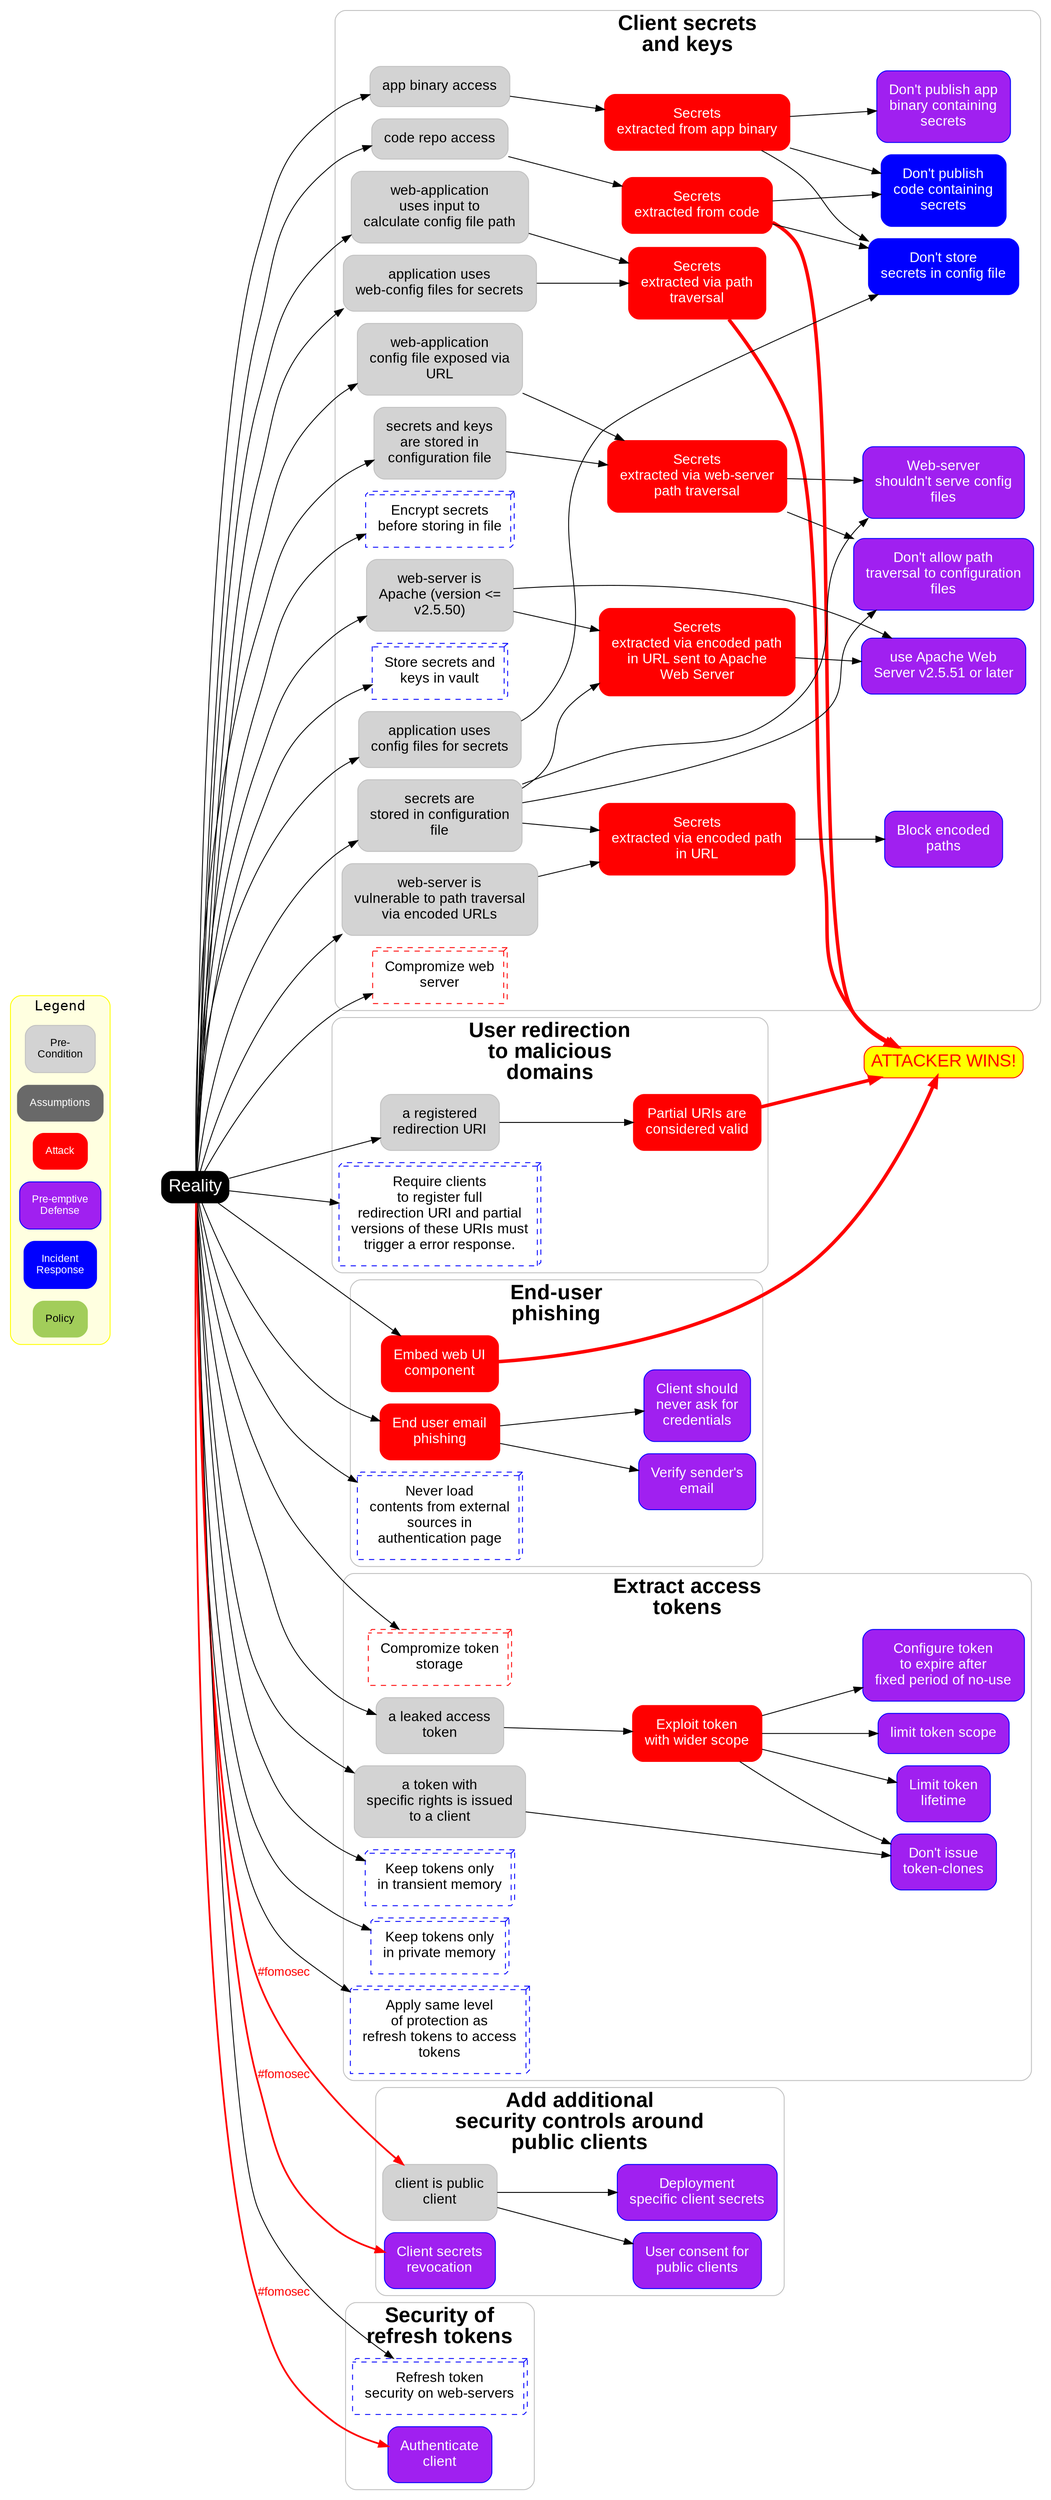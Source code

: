 digraph "top" {
  // Base Styling
  compound=true
  graph[style="filled, rounded" rankdir="LR" splines="true" overlap="false" nodesep="0.2" ranksep="0.9"];

  // Start and end nodes
  reality[ label="Reality"  fontname="Arial"  fontsize="20"  fontcolor="white"  fillcolor="black"  color="black"  shape="box"  style="filled, rounded" ]
  attacker_wins[ label="ATTACKER WINS!"  fontname="Arial"  fontsize="20"  fontcolor="red"  fillcolor="yellow"  color="red"  shape="box"  style="filled, rounded" ]
  subgraph cluster_Client_secrets_and_keys {
    label=<<B>Client secrets<br></br>and keys</B>>
    graph[style="filled, rounded" rankdir="LR" splines="true" overlap="false" nodesep="0.2" ranksep="0.9" fontname="Arial"  fontsize="24"  fontcolor="black"  fillcolor="transparent"  color="gray" ];
    webapplication_uses_input_to_calculate_config_file_path[label="web-application\nuses input to\ncalculate config file path"  shape="box"  style="filled, rounded"  margin="0.2"  fontname="Arial"  fontsize="16"  fontcolor="black"  fillcolor="lightgray"  color="gray"]
    application_uses_webconfig_files_for_secrets[label="application uses\nweb-config files for secrets"  shape="box"  style="filled, rounded"  margin="0.2"  fontname="Arial"  fontsize="16"  fontcolor="black"  fillcolor="lightgray"  color="gray"]
    code_repo_access[label="code repo access"  shape="box"  style="filled, rounded"  margin="0.2"  fontname="Arial"  fontsize="16"  fontcolor="black"  fillcolor="lightgray"  color="gray"]
    Dont_publish_app_binary_containing_secrets[label="Don't publish app\nbinary containing\nsecrets"  shape="box"  style="filled, rounded"  margin="0.2"  fontname="Arial"  fontsize="16"  fontcolor="white"  fillcolor="purple"  color="blue"]
    Dont_publish_code_containing_secrets[label="Don't publish\ncode containing\nsecrets"  shape="box"  style="filled, rounded"  margin="0.2"  fontname="Arial"  fontsize="16"  fontcolor="white"  fillcolor="blue"  color="blue"]
    Secrets_extracted_via_path_traversal[label="Secrets\nextracted via path\ntraversal"  shape="box"  style="filled, rounded"  margin="0.2"  fontname="Arial"  fontsize="16"  fontcolor="white"  fillcolor="red"  color="red"]
    webapplication_config_file_exposed_via_URL[label="web-application\nconfig file exposed via\nURL"  shape="box"  style="filled, rounded"  margin="0.2"  fontname="Arial"  fontsize="16"  fontcolor="black"  fillcolor="lightgray"  color="gray"]
    Secrets_extracted_from_app_binary[label="Secrets\nextracted from app binary"  shape="box"  style="filled, rounded"  margin="0.2"  fontname="Arial"  fontsize="16"  fontcolor="white"  fillcolor="red"  color="red"]
    use_Apache_Web_Server_v2551_or_later[label="use Apache Web\nServer v2.5.51 or later"  shape="box"  style="filled, rounded"  margin="0.2"  fontname="Arial"  fontsize="16"  fontcolor="white"  fillcolor="purple"  color="blue"]
    Dont_store_secrets_in_config_file[label="Don't store\nsecrets in config file"  shape="box"  style="filled, rounded"  margin="0.2"  fontname="Arial"  fontsize="16"  fontcolor="white"  fillcolor="blue"  color="blue"]
    Secrets_extracted_via_webserver_path_traversal[label="Secrets\nextracted via web-server\npath traversal"  shape="box"  style="filled, rounded"  margin="0.2"  fontname="Arial"  fontsize="16"  fontcolor="white"  fillcolor="red"  color="red"]
    Secrets_extracted_from_code[label="Secrets\nextracted from code"  shape="box"  style="filled, rounded"  margin="0.2"  fontname="Arial"  fontsize="16"  fontcolor="white"  fillcolor="red"  color="red"]
    secrets_and_keys_are_stored_in_configuration_file[label="secrets and keys\nare stored in\nconfiguration file"  shape="box"  style="filled, rounded"  margin="0.2"  fontname="Arial"  fontsize="16"  fontcolor="black"  fillcolor="lightgray"  color="gray"]
    app_binary_access[label="app binary access"  shape="box"  style="filled, rounded"  margin="0.2"  fontname="Arial"  fontsize="16"  fontcolor="black"  fillcolor="lightgray"  color="gray"]
    Block_encoded_paths[label="Block encoded\npaths"  shape="box"  style="filled, rounded"  margin="0.2"  fontname="Arial"  fontsize="16"  fontcolor="white"  fillcolor="purple"  color="blue"]
    Encrypt_secrets_before_storing_in_file[label="Encrypt secrets\nbefore storing in file"  shape="box3d"  style="filled, dashed"  margin="0.2"  fontname="Arial"  fontsize="16"  fontcolor="black"  fillcolor="transparent"  color="blue"]
    Dont_allow_path_traversal_to_configuration_files[label="Don't allow path\ntraversal to configuration\nfiles"  shape="box"  style="filled, rounded"  margin="0.2"  fontname="Arial"  fontsize="16"  fontcolor="white"  fillcolor="purple"  color="blue"]
    Webserver_shouldnt_serve_config_files[label="Web-server\nshouldn't serve config\nfiles"  shape="box"  style="filled, rounded"  margin="0.2"  fontname="Arial"  fontsize="16"  fontcolor="white"  fillcolor="purple"  color="blue"]
    webserver_is_Apache_version_lteq_v2550[label="web-server is\nApache (version <=\nv2.5.50)"  shape="box"  style="filled, rounded"  margin="0.2"  fontname="Arial"  fontsize="16"  fontcolor="black"  fillcolor="lightgray"  color="gray"]
    Store_secrets_and_keys_in_vault[label="Store secrets and\nkeys in vault"  shape="box3d"  style="filled, dashed"  margin="0.2"  fontname="Arial"  fontsize="16"  fontcolor="black"  fillcolor="transparent"  color="blue"]
    application_uses_config_files_for_secrets[label="application uses\nconfig files for secrets"  shape="box"  style="filled, rounded"  margin="0.2"  fontname="Arial"  fontsize="16"  fontcolor="black"  fillcolor="lightgray"  color="gray"]
    webserver_is_vulnerable_to_path_traversal_via_encoded_URLs[label="web-server is\nvulnerable to path traversal\nvia encoded URLs"  shape="box"  style="filled, rounded"  margin="0.2"  fontname="Arial"  fontsize="16"  fontcolor="black"  fillcolor="lightgray"  color="gray"]
    secrets_are_stored_in_configuration_file[label="secrets are\nstored in configuration\nfile"  shape="box"  style="filled, rounded"  margin="0.2"  fontname="Arial"  fontsize="16"  fontcolor="black"  fillcolor="lightgray"  color="gray"]
    Secrets_extracted_via_encoded_path_in_URL[label="Secrets\nextracted via encoded path\nin URL"  shape="box"  style="filled, rounded"  margin="0.2"  fontname="Arial"  fontsize="16"  fontcolor="white"  fillcolor="red"  color="red"]
    Compromize_web_server[label="Compromize web\nserver"  shape="box3d"  style="filled, dashed"  margin="0.2"  fontname="Arial"  fontsize="16"  fontcolor="black"  fillcolor="transparent"  color="red"]
    Secrets_extracted_via_encoded_path_in_URL_sent_to_Apache_Web_Server[label="Secrets\nextracted via encoded path\nin URL sent to Apache\nWeb Server"  shape="box"  style="filled, rounded"  margin="0.2"  fontname="Arial"  fontsize="16"  fontcolor="white"  fillcolor="red"  color="red"]
    {rank="same"; code_repo_access; app_binary_access; webapplication_uses_input_to_calculate_config_file_path; application_uses_webconfig_files_for_secrets; webapplication_config_file_exposed_via_URL; secrets_and_keys_are_stored_in_configuration_file; webserver_is_vulnerable_to_path_traversal_via_encoded_URLs; secrets_are_stored_in_configuration_file; webserver_is_Apache_version_lteq_v2550; secrets_are_stored_in_configuration_file; webserver_is_Apache_version_lteq_v2550; application_uses_config_files_for_secrets; secrets_are_stored_in_configuration_file; secrets_are_stored_in_configuration_file; }
  }
  Secrets_extracted_via_webserver_path_traversal -> Dont_allow_path_traversal_to_configuration_files
  Secrets_extracted_via_webserver_path_traversal -> Webserver_shouldnt_serve_config_files
  code_repo_access -> Secrets_extracted_from_code
  reality -> Compromize_web_server
  reality -> code_repo_access
  reality -> app_binary_access
  reality -> webapplication_uses_input_to_calculate_config_file_path
  reality -> application_uses_webconfig_files_for_secrets
  reality -> webapplication_config_file_exposed_via_URL
  reality -> secrets_and_keys_are_stored_in_configuration_file
  reality -> secrets_are_stored_in_configuration_file
  reality -> webserver_is_vulnerable_to_path_traversal_via_encoded_URLs
  reality -> webserver_is_Apache_version_lteq_v2550
  reality -> Encrypt_secrets_before_storing_in_file
  reality -> application_uses_config_files_for_secrets
  reality -> Store_secrets_and_keys_in_vault
  webserver_is_Apache_version_lteq_v2550 -> Secrets_extracted_via_encoded_path_in_URL_sent_to_Apache_Web_Server
  webserver_is_Apache_version_lteq_v2550 -> use_Apache_Web_Server_v2551_or_later
  webserver_is_vulnerable_to_path_traversal_via_encoded_URLs -> Secrets_extracted_via_encoded_path_in_URL
  Secrets_extracted_via_encoded_path_in_URL_sent_to_Apache_Web_Server -> use_Apache_Web_Server_v2551_or_later
  app_binary_access -> Secrets_extracted_from_app_binary
  webapplication_config_file_exposed_via_URL -> Secrets_extracted_via_webserver_path_traversal
  secrets_are_stored_in_configuration_file -> Secrets_extracted_via_encoded_path_in_URL
  secrets_are_stored_in_configuration_file -> Secrets_extracted_via_encoded_path_in_URL_sent_to_Apache_Web_Server
  secrets_are_stored_in_configuration_file -> Dont_allow_path_traversal_to_configuration_files
  secrets_are_stored_in_configuration_file -> Webserver_shouldnt_serve_config_files
  Secrets_extracted_from_app_binary -> Dont_publish_app_binary_containing_secrets
  Secrets_extracted_from_app_binary -> Dont_publish_code_containing_secrets
  Secrets_extracted_from_app_binary -> Dont_store_secrets_in_config_file
  Secrets_extracted_via_encoded_path_in_URL -> Block_encoded_paths
  secrets_and_keys_are_stored_in_configuration_file -> Secrets_extracted_via_webserver_path_traversal
  application_uses_webconfig_files_for_secrets -> Secrets_extracted_via_path_traversal
  webapplication_uses_input_to_calculate_config_file_path -> Secrets_extracted_via_path_traversal
  Secrets_extracted_from_code -> Dont_publish_code_containing_secrets
  Secrets_extracted_from_code -> Dont_store_secrets_in_config_file
  application_uses_config_files_for_secrets -> Dont_store_secrets_in_config_file
  subgraph cluster_Attack_vault_that_stores_decryption_keys {
    label=<<B>Attack vault that<br></br>stores decryption keys</B>>
    graph[style="filled, rounded" rankdir="LR" splines="true" overlap="false" nodesep="0.2" ranksep="0.9" fontname="Arial"  fontsize="24"  fontcolor="black"  fillcolor="transparent"  color="gray" ];
    {rank="same"; }
  }
  subgraph cluster_Extract_access_tokens {
    label=<<B>Extract access<br></br>tokens</B>>
    graph[style="filled, rounded" rankdir="LR" splines="true" overlap="false" nodesep="0.2" ranksep="0.9" fontname="Arial"  fontsize="24"  fontcolor="black"  fillcolor="transparent"  color="gray" ];
    Dont_issue_tokenclones[label="Don't issue\ntoken-clones"  shape="box"  style="filled, rounded"  margin="0.2"  fontname="Arial"  fontsize="16"  fontcolor="white"  fillcolor="purple"  color="blue"]
    Exploit_token_with_wider_scope[label="Exploit token\nwith wider scope"  shape="box"  style="filled, rounded"  margin="0.2"  fontname="Arial"  fontsize="16"  fontcolor="white"  fillcolor="red"  color="red"]
    Compromize_token_storage[label="Compromize token\nstorage"  shape="box3d"  style="filled, dashed"  margin="0.2"  fontname="Arial"  fontsize="16"  fontcolor="black"  fillcolor="transparent"  color="red"]
    a_leaked_access_token[label="a leaked access\ntoken"  shape="box"  style="filled, rounded"  margin="0.2"  fontname="Arial"  fontsize="16"  fontcolor="black"  fillcolor="lightgray"  color="gray"]
    Configure_token_to_expire_after_fixed_period_of_nouse[label="Configure token\nto expire after\nfixed period of no-use"  shape="box"  style="filled, rounded"  margin="0.2"  fontname="Arial"  fontsize="16"  fontcolor="white"  fillcolor="purple"  color="blue"]
    Limit_token_lifetime[label="Limit token\nlifetime"  shape="box"  style="filled, rounded"  margin="0.2"  fontname="Arial"  fontsize="16"  fontcolor="white"  fillcolor="purple"  color="blue"]
    limit_token_scope[label="limit token scope"  shape="box"  style="filled, rounded"  margin="0.2"  fontname="Arial"  fontsize="16"  fontcolor="white"  fillcolor="purple"  color="blue"]
    a_token_with_specific_rights_is_issued_to_a_client[label="a token with\nspecific rights is issued\nto a client"  shape="box"  style="filled, rounded"  margin="0.2"  fontname="Arial"  fontsize="16"  fontcolor="black"  fillcolor="lightgray"  color="gray"]
    Keep_tokens_only_in_transient_memory[label="Keep tokens only\nin transient memory"  shape="box3d"  style="filled, dashed"  margin="0.2"  fontname="Arial"  fontsize="16"  fontcolor="black"  fillcolor="transparent"  color="blue"]
    Keep_tokens_only_in_private_memory[label="Keep tokens only\nin private memory"  shape="box3d"  style="filled, dashed"  margin="0.2"  fontname="Arial"  fontsize="16"  fontcolor="black"  fillcolor="transparent"  color="blue"]
    Apply_same_level_of_protection_as_refresh_tokens_to_access_tokens[label="Apply same level\nof protection as\nrefresh tokens to access\ntokens"  shape="box3d"  style="filled, dashed"  margin="0.2"  fontname="Arial"  fontsize="16"  fontcolor="black"  fillcolor="transparent"  color="blue"]
    {rank="same"; a_leaked_access_token; a_token_with_specific_rights_is_issued_to_a_client; }
  }
  Exploit_token_with_wider_scope -> Dont_issue_tokenclones
  Exploit_token_with_wider_scope -> limit_token_scope
  Exploit_token_with_wider_scope -> Configure_token_to_expire_after_fixed_period_of_nouse
  Exploit_token_with_wider_scope -> Limit_token_lifetime
  reality -> Compromize_token_storage
  reality -> a_leaked_access_token
  reality -> a_token_with_specific_rights_is_issued_to_a_client
  reality -> Keep_tokens_only_in_transient_memory
  reality -> Keep_tokens_only_in_private_memory
  reality -> Apply_same_level_of_protection_as_refresh_tokens_to_access_tokens
  a_leaked_access_token -> Exploit_token_with_wider_scope
  a_token_with_specific_rights_is_issued_to_a_client -> Dont_issue_tokenclones
  subgraph cluster_User_redirection_to_malicious_domains {
    label=<<B>User redirection<br></br>to malicious<br></br>domains</B>>
    graph[style="filled, rounded" rankdir="LR" splines="true" overlap="false" nodesep="0.2" ranksep="0.9" fontname="Arial"  fontsize="24"  fontcolor="black"  fillcolor="transparent"  color="gray" ];
    a_registered_redirection_URI[label="a registered\nredirection URI"  shape="box"  style="filled, rounded"  margin="0.2"  fontname="Arial"  fontsize="16"  fontcolor="black"  fillcolor="lightgray"  color="gray"]
    Partial_URIs_are_considered_valid[label="Partial URIs are\nconsidered valid"  shape="box"  style="filled, rounded"  margin="0.2"  fontname="Arial"  fontsize="16"  fontcolor="white"  fillcolor="red"  color="red"]
    Require_clients_to_register_full_redirection_URI_and_partial_versions_of_these_URIs_must_trigger_a_error_response[label="Require clients\nto register full\nredirection URI and partial\nversions of these URIs must\ntrigger a error response."  shape="box3d"  style="filled, dashed"  margin="0.2"  fontname="Arial"  fontsize="16"  fontcolor="black"  fillcolor="transparent"  color="blue"]
    {rank="same"; a_registered_redirection_URI; }
  }
  reality -> a_registered_redirection_URI
  reality -> Require_clients_to_register_full_redirection_URI_and_partial_versions_of_these_URIs_must_trigger_a_error_response
  a_registered_redirection_URI -> Partial_URIs_are_considered_valid
  subgraph cluster_Enduser_phishing {
    label=<<B>End-user<br></br>phishing</B>>
    graph[style="filled, rounded" rankdir="LR" splines="true" overlap="false" nodesep="0.2" ranksep="0.9" fontname="Arial"  fontsize="24"  fontcolor="black"  fillcolor="transparent"  color="gray" ];
    Verify_senders_email[label="Verify sender's\nemail"  shape="box"  style="filled, rounded"  margin="0.2"  fontname="Arial"  fontsize="16"  fontcolor="white"  fillcolor="purple"  color="blue"]
    Embed_web_UI_component[label="Embed web UI\ncomponent"  shape="box"  style="filled, rounded"  margin="0.2"  fontname="Arial"  fontsize="16"  fontcolor="white"  fillcolor="red"  color="red"]
    End_user_email_phishing[label="End user email\nphishing"  shape="box"  style="filled, rounded"  margin="0.2"  fontname="Arial"  fontsize="16"  fontcolor="white"  fillcolor="red"  color="red"]
    Never_load_contents_from_external_sources_in_authentication_page[label="Never load\ncontents from external\nsources in\nauthentication page"  shape="box3d"  style="filled, dashed"  margin="0.2"  fontname="Arial"  fontsize="16"  fontcolor="black"  fillcolor="transparent"  color="blue"]
    Client_should_never_ask_for_credentials[label="Client should\nnever ask for\ncredentials"  shape="box"  style="filled, rounded"  margin="0.2"  fontname="Arial"  fontsize="16"  fontcolor="white"  fillcolor="purple"  color="blue"]
    {rank="same"; }
  }
  reality -> Embed_web_UI_component
  reality -> End_user_email_phishing
  reality -> Never_load_contents_from_external_sources_in_authentication_page
  End_user_email_phishing -> Client_should_never_ask_for_credentials
  End_user_email_phishing -> Verify_senders_email
  subgraph cluster_Add_additional_security_controls_around_public_clients {
    label=<<B>Add additional<br></br>security controls around<br></br>public clients</B>>
    graph[style="filled, rounded" rankdir="LR" splines="true" overlap="false" nodesep="0.2" ranksep="0.9" fontname="Arial"  fontsize="24"  fontcolor="black"  fillcolor="transparent"  color="gray" ];
    client_is_public_client		[label="client is public\nclient"  shape="box"  style="filled, rounded"  margin="0.2"  fontname="Arial"  fontsize="16"  fontcolor="black"  fillcolor="lightgray"  color="gray"]
    User_consent_for_public_clients[label="User consent for\npublic clients"  shape="box"  style="filled, rounded"  margin="0.2"  fontname="Arial"  fontsize="16"  fontcolor="white"  fillcolor="purple"  color="blue"]
    Deployment_specific_client_secrets[label="Deployment\nspecific client secrets"  shape="box"  style="filled, rounded"  margin="0.2"  fontname="Arial"  fontsize="16"  fontcolor="white"  fillcolor="purple"  color="blue"]
    Client_secrets_revocation[label="Client secrets\nrevocation"  shape="box"  style="filled, rounded"  margin="0.2"  fontname="Arial"  fontsize="16"  fontcolor="white"  fillcolor="purple"  color="blue"]
    {rank="same"; client_is_public_client		; client_is_public_client		; }
  }
  reality -> client_is_public_client		[ label="#fomosec"  penwidth="2"  color="red"  fontname="Arial"  fontcolor="red" ]
  reality -> Client_secrets_revocation[ label="#fomosec"  penwidth="2"  color="red"  fontname="Arial"  fontcolor="red" ]
  client_is_public_client		 -> User_consent_for_public_clients
  client_is_public_client		 -> Deployment_specific_client_secrets
  subgraph cluster_Security_of_refresh_tokens {
    label=<<B>Security of<br></br>refresh tokens</B>>
    graph[style="filled, rounded" rankdir="LR" splines="true" overlap="false" nodesep="0.2" ranksep="0.9" fontname="Arial"  fontsize="24"  fontcolor="black"  fillcolor="transparent"  color="gray" ];
    Refresh_token_security_on_webservers[label="Refresh token\nsecurity on web-servers"  shape="box3d"  style="filled, dashed"  margin="0.2"  fontname="Arial"  fontsize="16"  fontcolor="black"  fillcolor="transparent"  color="blue"]
    Authenticate_client[label="Authenticate\nclient"  shape="box"  style="filled, rounded"  margin="0.2"  fontname="Arial"  fontsize="16"  fontcolor="white"  fillcolor="purple"  color="blue"]
    {rank="same"; }
  }
  reality -> Refresh_token_security_on_webservers
  reality -> Authenticate_client[ label="#fomosec"  penwidth="2"  color="red"  fontname="Arial"  fontcolor="red" ]
  Partial_URIs_are_considered_valid -> attacker_wins[ penwidth="4"  color="red" ]
  Embed_web_UI_component -> attacker_wins[ penwidth="4"  color="red" ]
  Secrets_extracted_via_path_traversal -> attacker_wins[ penwidth="4"  color="red" ]
  Secrets_extracted_from_code -> attacker_wins[ penwidth="4"  color="red" ]
  subgraph cluster_Legend {
    label="Legend"
    graph[style="filled, rounded" rankdir="LR" fontsize="16" splines="true" overlap="false" nodesep="0.1" ranksep="0.2" fontname="Courier" fillcolor="lightyellow" color="yellow"];
    A[label="Pre-\nCondition"  shape="box"  style="filled, rounded"  margin="0.2"  fontname="Arial"  fontsize="12"  fontcolor="black"  fillcolor="lightgray"  color="gray"]
    B[label="Assumptions"  shape="box"  style="filled, rounded"  margin="0.2"  fontname="Arial"  fontsize="12"  fontcolor="white"  fillcolor="dimgray"  color="dimgray"]
    C[label="Attack"  shape="box"  style="filled, rounded"  margin="0.2"  fontname="Arial"  fontsize="12"  fontcolor="white"  fillcolor="red"  color="red"]
    D[label="Pre-emptive\nDefense"  shape="box"  style="filled, rounded"  margin="0.2"  fontname="Arial"  fontsize="12"  fontcolor="white"  fillcolor="purple"  color="blue"]
    E[label="Incident\nResponse"  shape="box"  style="filled, rounded"  margin="0.2"  fontname="Arial"  fontsize="12"  fontcolor="white"  fillcolor="blue"  color="blue"]
    F[label="Policy"  shape="box"  style="filled, rounded"  margin="0.2"  fontname="Arial"  fontsize="12"  fontcolor="black"  fillcolor="darkolivegreen3"  color="darkolivegreen3"]
  }
  A -> reality [style="invis" ltail="cluster_Legend"]
  B -> reality [style="invis" ltail="cluster_Legend"]
  C -> reality [style="invis" ltail="cluster_Legend"]
  D -> reality [style="invis" ltail="cluster_Legend"]
  E -> reality [style="invis" ltail="cluster_Legend"]
  F -> reality [style="invis" ltail="cluster_Legend"]
}